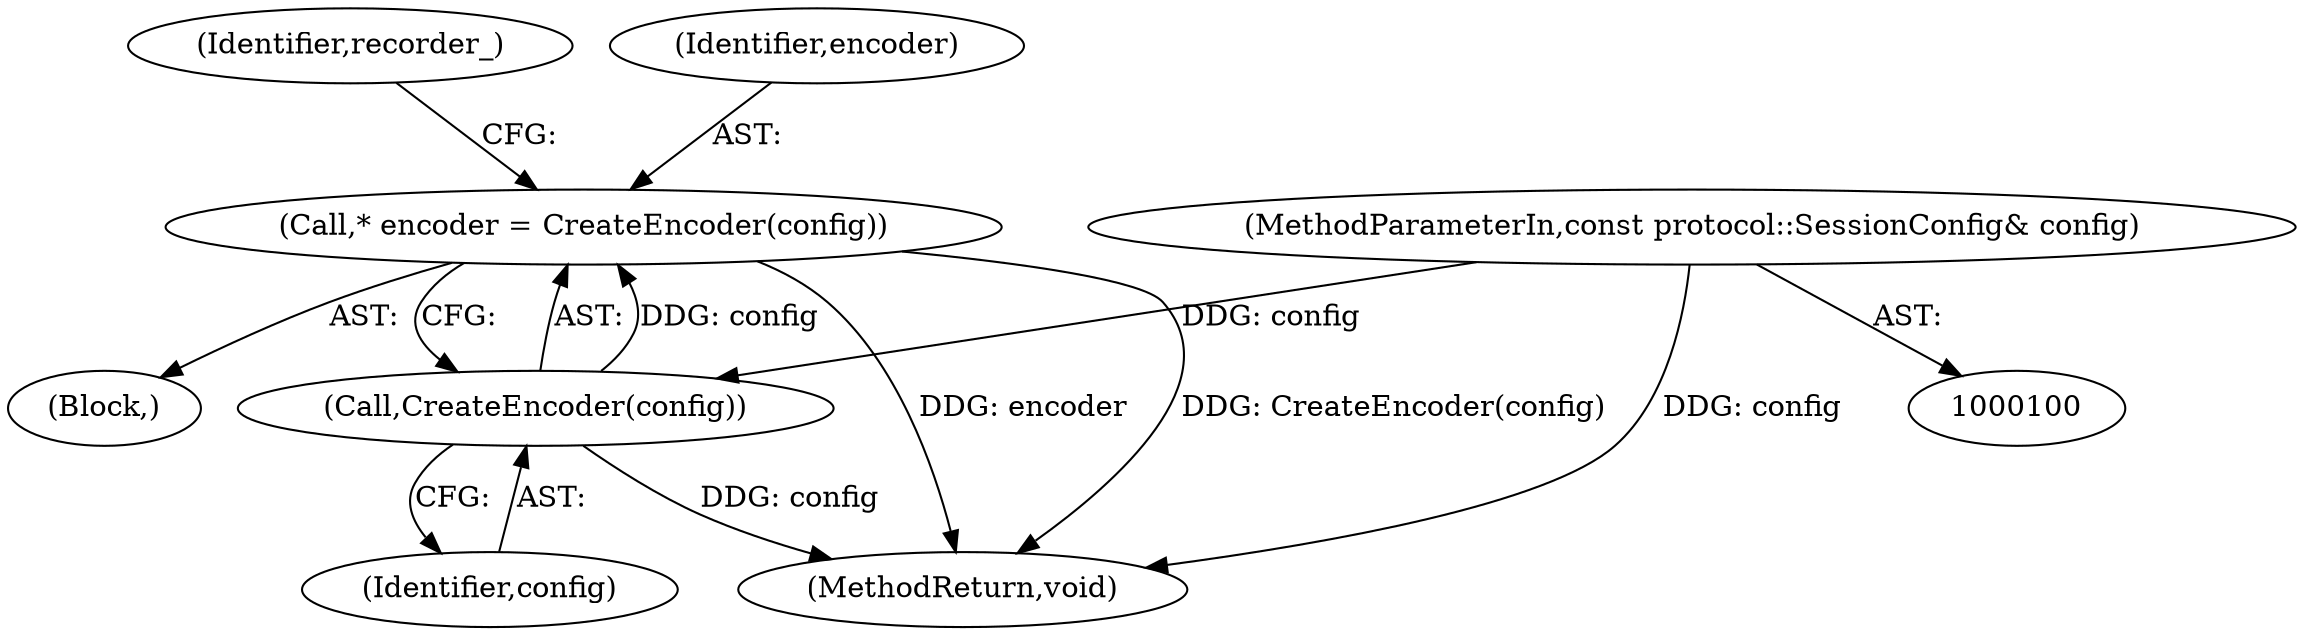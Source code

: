 digraph "1_Chrome_a46bcef82b29d30836a0f26226e3d4aca4fa9612@pointer" {
"1000139" [label="(Call,* encoder = CreateEncoder(config))"];
"1000141" [label="(Call,CreateEncoder(config))"];
"1000102" [label="(MethodParameterIn,const protocol::SessionConfig& config)"];
"1000187" [label="(MethodReturn,void)"];
"1000139" [label="(Call,* encoder = CreateEncoder(config))"];
"1000137" [label="(Block,)"];
"1000102" [label="(MethodParameterIn,const protocol::SessionConfig& config)"];
"1000144" [label="(Identifier,recorder_)"];
"1000140" [label="(Identifier,encoder)"];
"1000141" [label="(Call,CreateEncoder(config))"];
"1000142" [label="(Identifier,config)"];
"1000139" -> "1000137"  [label="AST: "];
"1000139" -> "1000141"  [label="CFG: "];
"1000140" -> "1000139"  [label="AST: "];
"1000141" -> "1000139"  [label="AST: "];
"1000144" -> "1000139"  [label="CFG: "];
"1000139" -> "1000187"  [label="DDG: CreateEncoder(config)"];
"1000139" -> "1000187"  [label="DDG: encoder"];
"1000141" -> "1000139"  [label="DDG: config"];
"1000141" -> "1000142"  [label="CFG: "];
"1000142" -> "1000141"  [label="AST: "];
"1000141" -> "1000187"  [label="DDG: config"];
"1000102" -> "1000141"  [label="DDG: config"];
"1000102" -> "1000100"  [label="AST: "];
"1000102" -> "1000187"  [label="DDG: config"];
}
